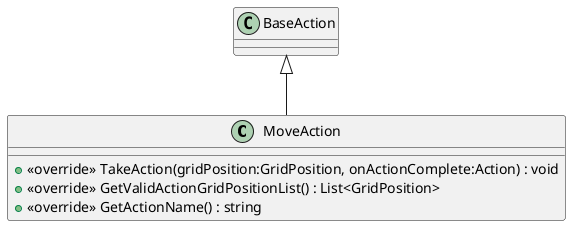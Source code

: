 @startuml
class MoveAction {
    + <<override>> TakeAction(gridPosition:GridPosition, onActionComplete:Action) : void
    + <<override>> GetValidActionGridPositionList() : List<GridPosition>
    + <<override>> GetActionName() : string
}
BaseAction <|-- MoveAction
@enduml

